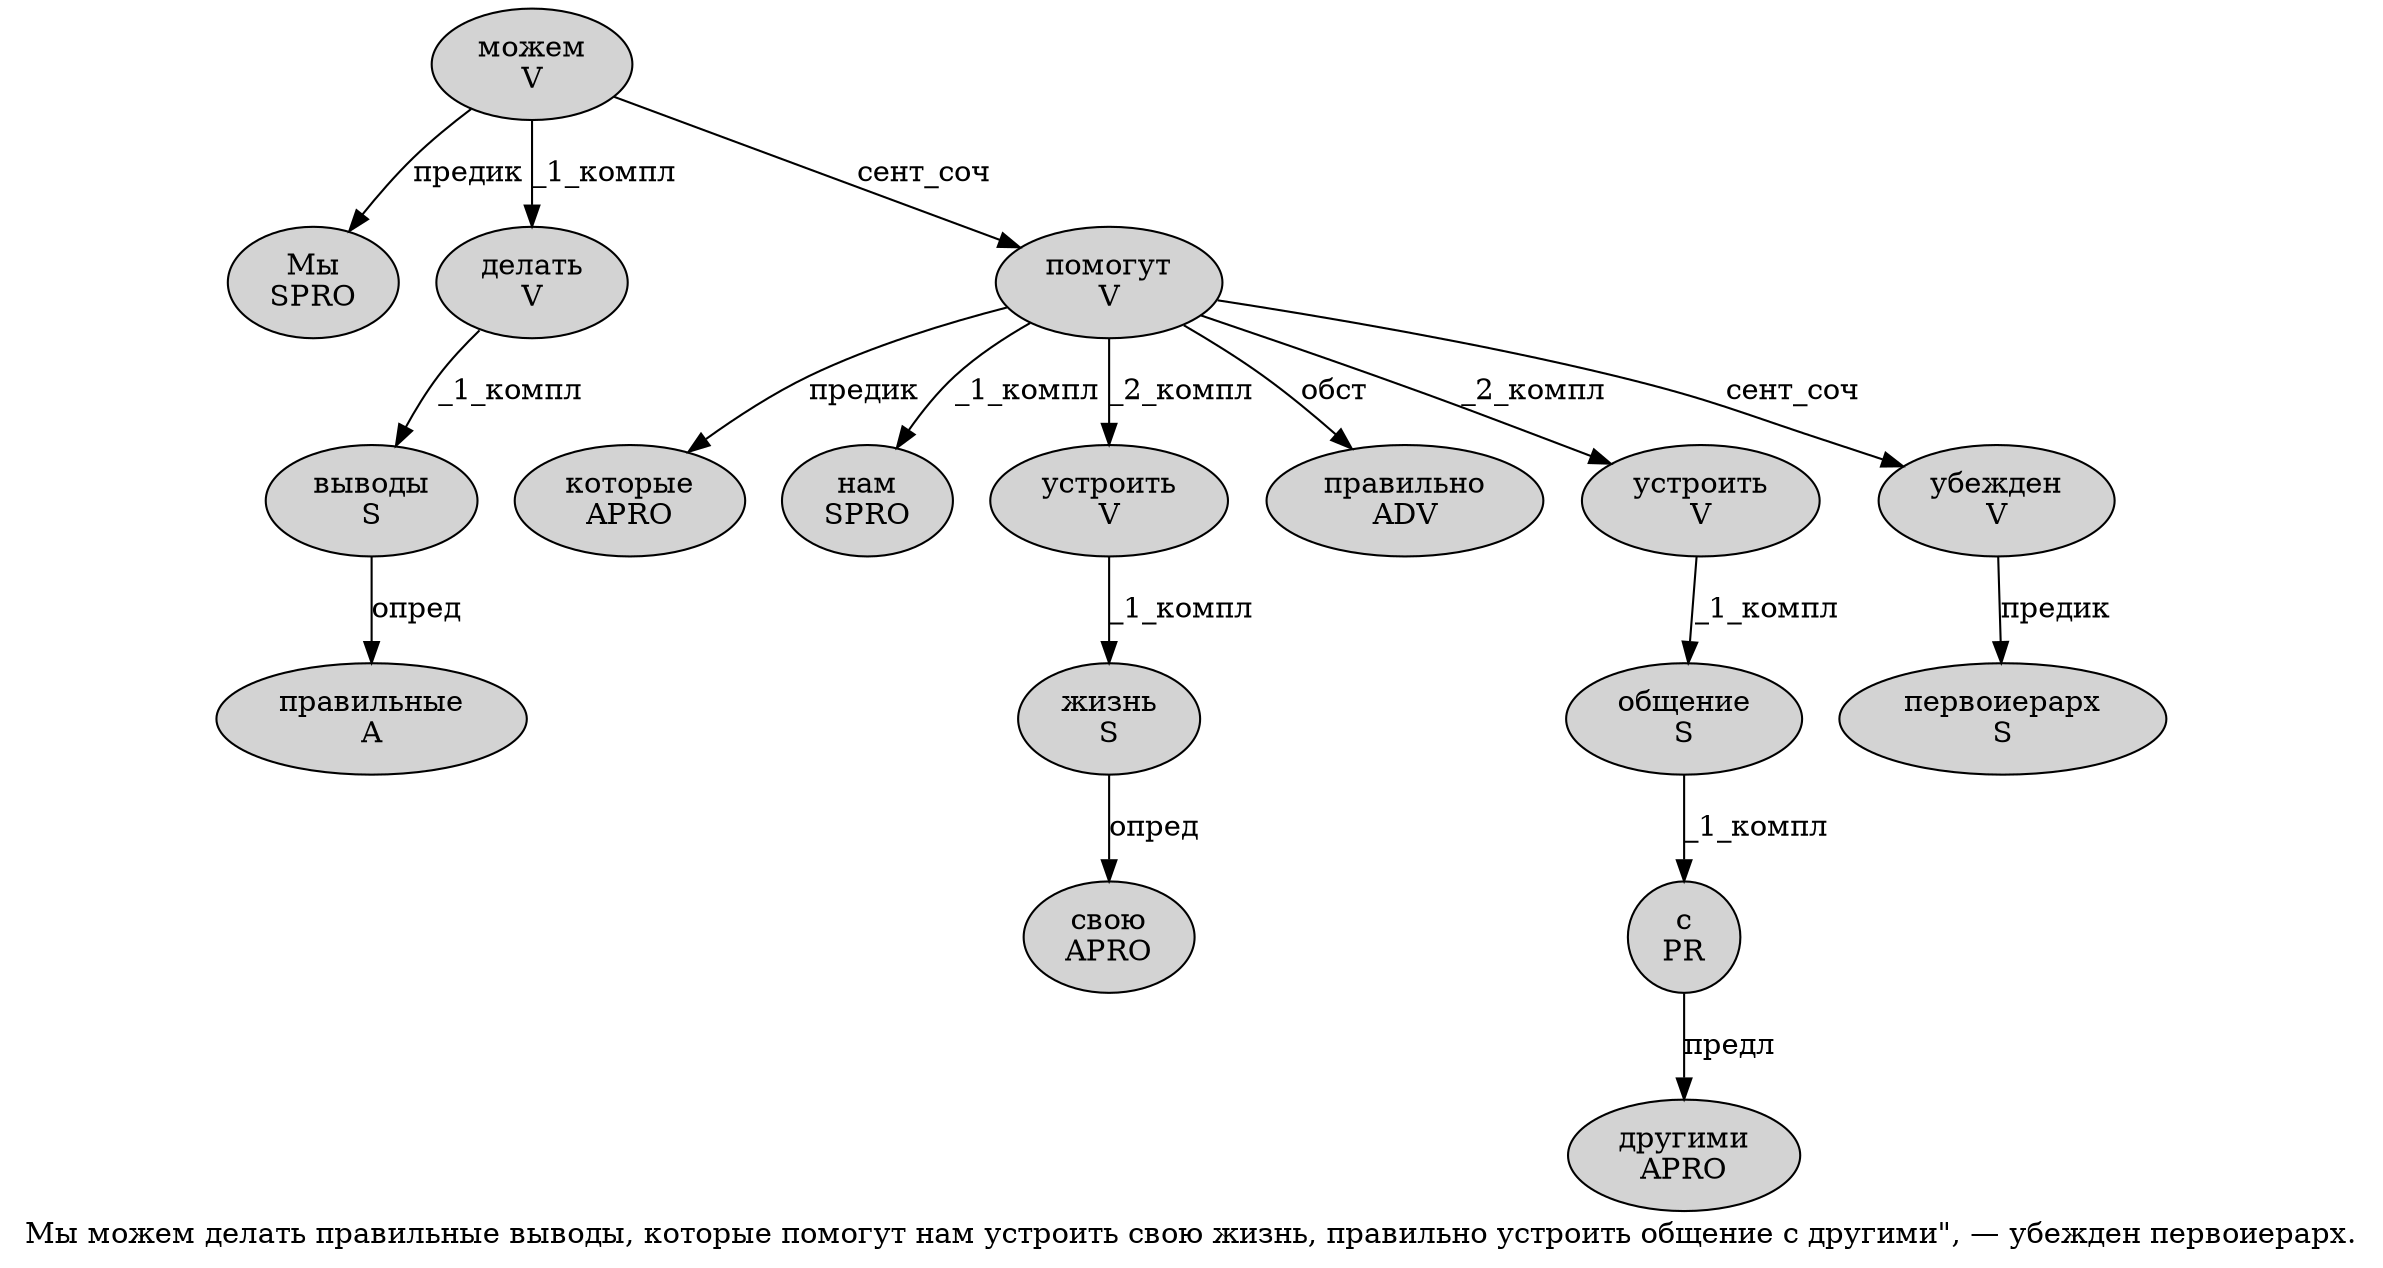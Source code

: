 digraph SENTENCE_282 {
	graph [label="Мы можем делать правильные выводы, которые помогут нам устроить свою жизнь, правильно устроить общение с другими\", — убежден первоиерарх."]
	node [style=filled]
		0 [label="Мы
SPRO" color="" fillcolor=lightgray penwidth=1 shape=ellipse]
		1 [label="можем
V" color="" fillcolor=lightgray penwidth=1 shape=ellipse]
		2 [label="делать
V" color="" fillcolor=lightgray penwidth=1 shape=ellipse]
		3 [label="правильные
A" color="" fillcolor=lightgray penwidth=1 shape=ellipse]
		4 [label="выводы
S" color="" fillcolor=lightgray penwidth=1 shape=ellipse]
		6 [label="которые
APRO" color="" fillcolor=lightgray penwidth=1 shape=ellipse]
		7 [label="помогут
V" color="" fillcolor=lightgray penwidth=1 shape=ellipse]
		8 [label="нам
SPRO" color="" fillcolor=lightgray penwidth=1 shape=ellipse]
		9 [label="устроить
V" color="" fillcolor=lightgray penwidth=1 shape=ellipse]
		10 [label="свою
APRO" color="" fillcolor=lightgray penwidth=1 shape=ellipse]
		11 [label="жизнь
S" color="" fillcolor=lightgray penwidth=1 shape=ellipse]
		13 [label="правильно
ADV" color="" fillcolor=lightgray penwidth=1 shape=ellipse]
		14 [label="устроить
V" color="" fillcolor=lightgray penwidth=1 shape=ellipse]
		15 [label="общение
S" color="" fillcolor=lightgray penwidth=1 shape=ellipse]
		16 [label="с
PR" color="" fillcolor=lightgray penwidth=1 shape=ellipse]
		17 [label="другими
APRO" color="" fillcolor=lightgray penwidth=1 shape=ellipse]
		21 [label="убежден
V" color="" fillcolor=lightgray penwidth=1 shape=ellipse]
		22 [label="первоиерарх
S" color="" fillcolor=lightgray penwidth=1 shape=ellipse]
			15 -> 16 [label="_1_компл"]
			7 -> 6 [label="предик"]
			7 -> 8 [label="_1_компл"]
			7 -> 9 [label="_2_компл"]
			7 -> 13 [label="обст"]
			7 -> 14 [label="_2_компл"]
			7 -> 21 [label="сент_соч"]
			2 -> 4 [label="_1_компл"]
			21 -> 22 [label="предик"]
			1 -> 0 [label="предик"]
			1 -> 2 [label="_1_компл"]
			1 -> 7 [label="сент_соч"]
			16 -> 17 [label="предл"]
			4 -> 3 [label="опред"]
			11 -> 10 [label="опред"]
			9 -> 11 [label="_1_компл"]
			14 -> 15 [label="_1_компл"]
}